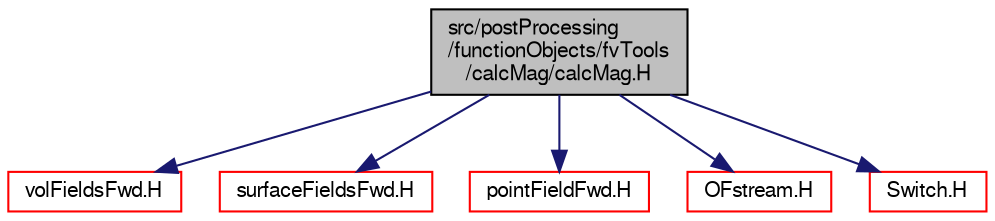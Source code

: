 digraph "src/postProcessing/functionObjects/fvTools/calcMag/calcMag.H"
{
  bgcolor="transparent";
  edge [fontname="FreeSans",fontsize="10",labelfontname="FreeSans",labelfontsize="10"];
  node [fontname="FreeSans",fontsize="10",shape=record];
  Node0 [label="src/postProcessing\l/functionObjects/fvTools\l/calcMag/calcMag.H",height=0.2,width=0.4,color="black", fillcolor="grey75", style="filled", fontcolor="black"];
  Node0 -> Node1 [color="midnightblue",fontsize="10",style="solid",fontname="FreeSans"];
  Node1 [label="volFieldsFwd.H",height=0.2,width=0.4,color="red",URL="$a02753.html"];
  Node0 -> Node59 [color="midnightblue",fontsize="10",style="solid",fontname="FreeSans"];
  Node59 [label="surfaceFieldsFwd.H",height=0.2,width=0.4,color="red",URL="$a02738.html"];
  Node0 -> Node60 [color="midnightblue",fontsize="10",style="solid",fontname="FreeSans"];
  Node60 [label="pointFieldFwd.H",height=0.2,width=0.4,color="red",URL="$a12065.html"];
  Node0 -> Node63 [color="midnightblue",fontsize="10",style="solid",fontname="FreeSans"];
  Node63 [label="OFstream.H",height=0.2,width=0.4,color="red",URL="$a09065.html"];
  Node0 -> Node69 [color="midnightblue",fontsize="10",style="solid",fontname="FreeSans"];
  Node69 [label="Switch.H",height=0.2,width=0.4,color="red",URL="$a12158.html"];
}
